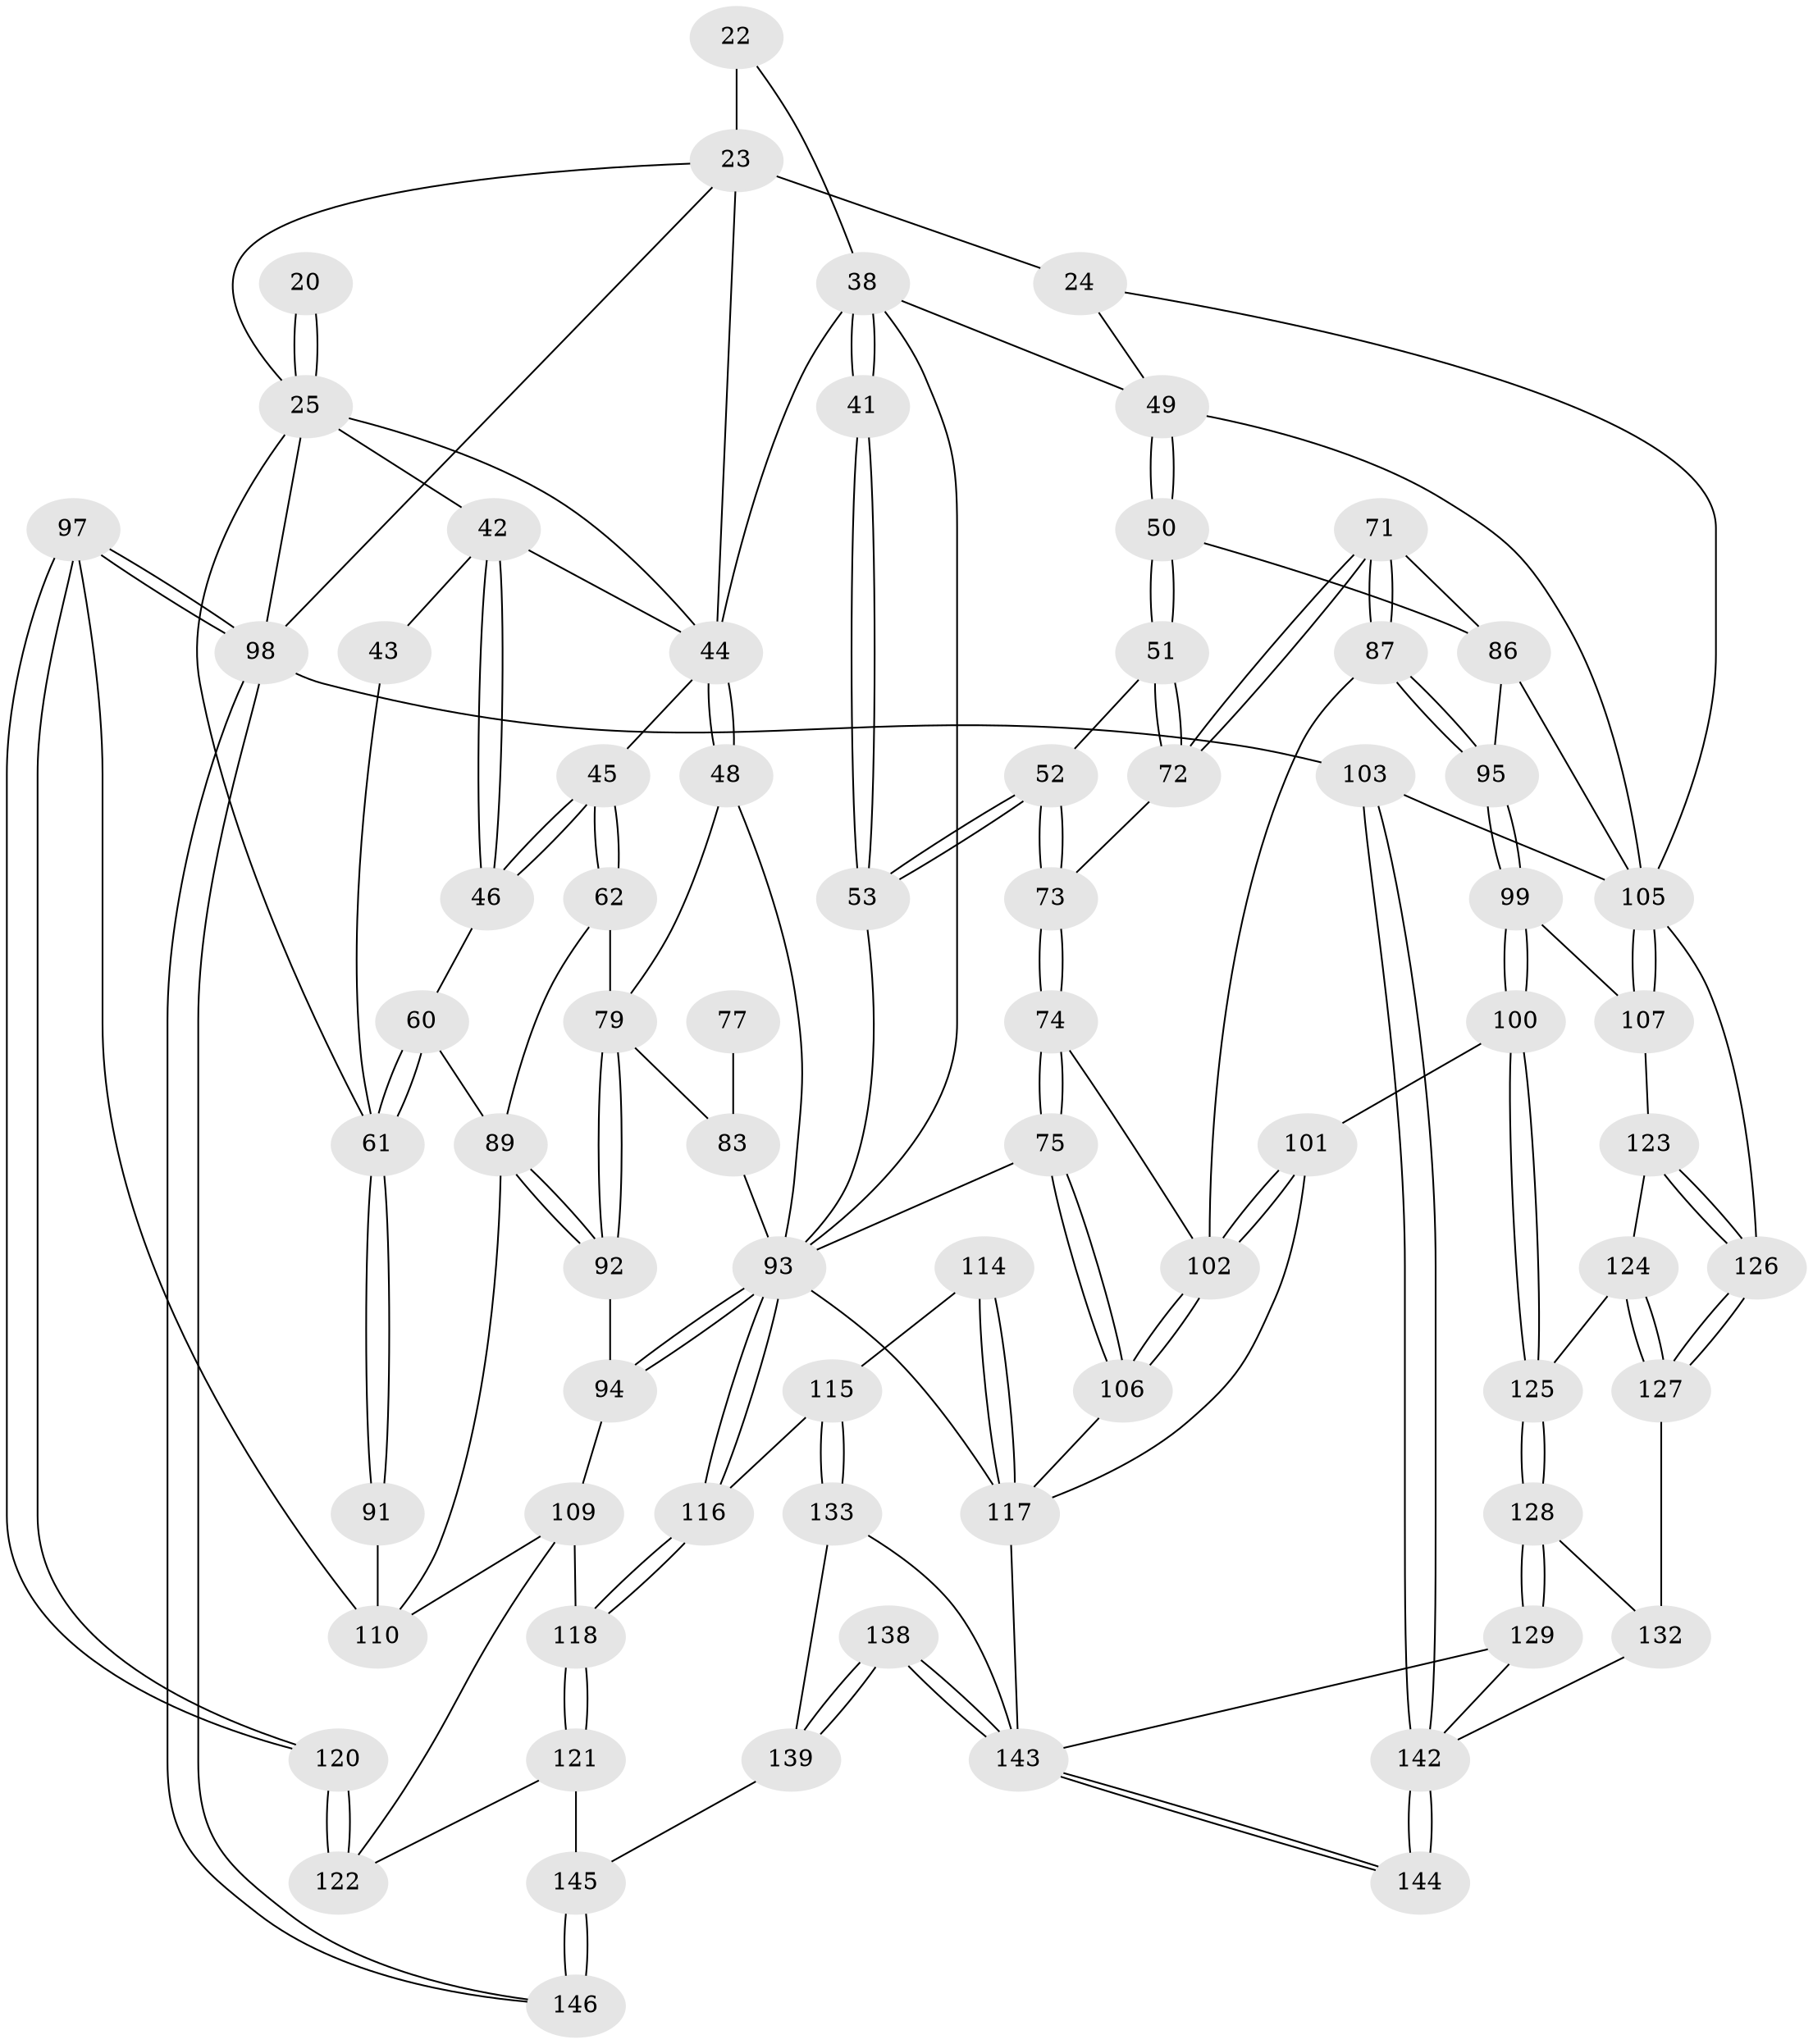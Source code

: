 // original degree distribution, {3: 0.0273972602739726, 5: 0.5205479452054794, 4: 0.2191780821917808, 6: 0.2328767123287671}
// Generated by graph-tools (version 1.1) at 2025/00/03/09/25 05:00:57]
// undirected, 73 vertices, 169 edges
graph export_dot {
graph [start="1"]
  node [color=gray90,style=filled];
  20 [pos="+0.17846042335969517+0.16922327730497536"];
  22 [pos="+0.5250925107895644+0.1607205697399167"];
  23 [pos="+0.43991134510525476+0.06123260197198575",super="+3+21"];
  24 [pos="+0.664692254219063+0.23037391824015907",super="+18"];
  25 [pos="+0.10552051587594119+0.2154310010707537",super="+9+19"];
  38 [pos="+0.4947924909336367+0.29281258302447327",super="+30+29+36"];
  41 [pos="+0.5689425419740569+0.3568115597282323"];
  42 [pos="+0.13329812142347108+0.3148141984118042",super="+33"];
  43 [pos="+0.05081875921681487+0.31775169496970873",super="+34"];
  44 [pos="+0.2279291390010154+0.33266559043723287",super="+31"];
  45 [pos="+0.17698560493448875+0.37119144141840654"];
  46 [pos="+0.13692741509701992+0.3274685253921676"];
  48 [pos="+0.2915657863967939+0.38009270770301123",super="+47"];
  49 [pos="+0.6936872297877759+0.372792066582663",super="+37"];
  50 [pos="+0.6937893798853733+0.3864968808713827"];
  51 [pos="+0.6108118999952046+0.41509993414819174"];
  52 [pos="+0.582061063183412+0.41766094121321634"];
  53 [pos="+0.5609839526733555+0.39738782134852996"];
  60 [pos="+0.14073972602194182+0.4619777811445133",super="+56"];
  61 [pos="+0+0.5296035855415037",super="+55+35+54"];
  62 [pos="+0.17134727414866283+0.4649064021999579"];
  71 [pos="+0.7527905224657924+0.5105014611162497"];
  72 [pos="+0.703336307392463+0.4940816162767609"];
  73 [pos="+0.5863645912536417+0.4897309134774317"];
  74 [pos="+0.5631628366263696+0.5719085360185596"];
  75 [pos="+0.5424108331145496+0.586501325972432"];
  77 [pos="+0.30544063912060315+0.5027216484866524"];
  79 [pos="+0.22456546275433667+0.5213961656414817",super="+65+64"];
  83 [pos="+0.37213304999569896+0.6156363838261625",super="+78+80"];
  86 [pos="+0.8562380055247533+0.5908706972395195",super="+84+70+67"];
  87 [pos="+0.7528658314884796+0.5198287328849421"];
  89 [pos="+0.0927554772114119+0.6305341432997966",super="+63"];
  91 [pos="+0+0.5486478162303918"];
  92 [pos="+0.22424552761258565+0.6023978392475381"];
  93 [pos="+0.37566742334469067+0.6718420742590868",super="+82+81+76"];
  94 [pos="+0.2549175830046017+0.6353693392862146"];
  95 [pos="+0.8180885555174581+0.6024705589426765"];
  97 [pos="+0+1"];
  98 [pos="+0+1",super="+10+11"];
  99 [pos="+0.8129214053944328+0.6280234312564068"];
  100 [pos="+0.7446829306841505+0.7366752111226734"];
  101 [pos="+0.7200322480352359+0.7377287983935245"];
  102 [pos="+0.7025243640082631+0.7119052925169931",super="+88"];
  103 [pos="+1+1",super="+14"];
  105 [pos="+1+0.6127816610679098",super="+85+104"];
  106 [pos="+0.5707709006543533+0.6411434914488809"];
  107 [pos="+0.9406802289735248+0.7285389416367373"];
  109 [pos="+0.11365102205327855+0.706259946143009",super="+108"];
  110 [pos="+0.09904068188306038+0.681403094807694",super="+96+90"];
  114 [pos="+0.53190538572557+0.7631229057354151"];
  115 [pos="+0.43939323645365375+0.7936882405508828"];
  116 [pos="+0.3734676595590175+0.6865611703573432"];
  117 [pos="+0.6175904803958949+0.857622344187335",super="+113+112"];
  118 [pos="+0.25533407583691936+0.8105918166399012"];
  120 [pos="+0+0.9437987517232919"];
  121 [pos="+0.24574978233662476+0.8801207533371604"];
  122 [pos="+0.19999122297625327+0.8789828201008569",super="+119"];
  123 [pos="+0.9127192164123933+0.7616770570461835"];
  124 [pos="+0.8904941974792445+0.7756287228470574"];
  125 [pos="+0.7775714864782669+0.7652023798247793"];
  126 [pos="+1+0.9273986407144358"];
  127 [pos="+0.8972443475282946+0.8940596322507308"];
  128 [pos="+0.7872889575648608+0.8294594354694459"];
  129 [pos="+0.7396068436161162+0.9263536471982337"];
  132 [pos="+0.8708821830167206+0.9063179323507168"];
  133 [pos="+0.44939373606658234+0.8651287054829105"];
  138 [pos="+0.4940154664503452+1"];
  139 [pos="+0.47454271712528634+1",super="+134"];
  142 [pos="+1+1",super="+140+141"];
  143 [pos="+0.602543311571412+1",super="+130+131+137"];
  144 [pos="+0.7629806553537686+1"];
  145 [pos="+0.4475305912411786+1",super="+135+136"];
  146 [pos="+0.16948622702825836+1"];
  20 -- 25 [weight=3];
  20 -- 25;
  22 -- 23 [weight=2];
  22 -- 38;
  23 -- 24 [weight=2];
  23 -- 98;
  23 -- 25;
  23 -- 44;
  24 -- 105;
  24 -- 49;
  25 -- 98;
  25 -- 61;
  25 -- 44;
  25 -- 42;
  38 -- 41 [weight=2];
  38 -- 41;
  38 -- 93;
  38 -- 44;
  38 -- 49;
  41 -- 53;
  41 -- 53;
  42 -- 43 [weight=2];
  42 -- 46;
  42 -- 46;
  42 -- 44;
  43 -- 61 [weight=2];
  44 -- 45;
  44 -- 48 [weight=2];
  44 -- 48;
  45 -- 46;
  45 -- 46;
  45 -- 62;
  45 -- 62;
  46 -- 60;
  48 -- 79;
  48 -- 93 [weight=2];
  49 -- 50;
  49 -- 50;
  49 -- 105;
  50 -- 51;
  50 -- 51;
  50 -- 86;
  51 -- 52;
  51 -- 72;
  51 -- 72;
  52 -- 53;
  52 -- 53;
  52 -- 73;
  52 -- 73;
  53 -- 93;
  60 -- 61 [weight=2];
  60 -- 61;
  60 -- 89;
  61 -- 91;
  61 -- 91;
  62 -- 89;
  62 -- 79;
  71 -- 72;
  71 -- 72;
  71 -- 87;
  71 -- 87;
  71 -- 86;
  72 -- 73;
  73 -- 74;
  73 -- 74;
  74 -- 75;
  74 -- 75;
  74 -- 102;
  75 -- 106;
  75 -- 106;
  75 -- 93;
  77 -- 83 [weight=3];
  79 -- 92;
  79 -- 92;
  79 -- 83 [weight=2];
  83 -- 93 [weight=2];
  86 -- 95;
  86 -- 105 [weight=2];
  87 -- 95;
  87 -- 95;
  87 -- 102;
  89 -- 92;
  89 -- 92;
  89 -- 110;
  91 -- 110 [weight=2];
  92 -- 94;
  93 -- 94;
  93 -- 94;
  93 -- 116;
  93 -- 116;
  93 -- 117;
  94 -- 109;
  95 -- 99;
  95 -- 99;
  97 -- 98;
  97 -- 98;
  97 -- 120;
  97 -- 120;
  97 -- 110;
  98 -- 146;
  98 -- 146;
  98 -- 103 [weight=3];
  99 -- 100;
  99 -- 100;
  99 -- 107;
  100 -- 101;
  100 -- 125;
  100 -- 125;
  101 -- 102;
  101 -- 102;
  101 -- 117;
  102 -- 106;
  102 -- 106;
  103 -- 142;
  103 -- 142;
  103 -- 105 [weight=2];
  105 -- 107;
  105 -- 107;
  105 -- 126;
  106 -- 117;
  107 -- 123;
  109 -- 110;
  109 -- 122;
  109 -- 118;
  114 -- 115;
  114 -- 117 [weight=2];
  114 -- 117;
  115 -- 116;
  115 -- 133;
  115 -- 133;
  116 -- 118;
  116 -- 118;
  117 -- 143;
  118 -- 121;
  118 -- 121;
  120 -- 122 [weight=2];
  120 -- 122;
  121 -- 122;
  121 -- 145;
  123 -- 124;
  123 -- 126;
  123 -- 126;
  124 -- 125;
  124 -- 127;
  124 -- 127;
  125 -- 128;
  125 -- 128;
  126 -- 127;
  126 -- 127;
  127 -- 132;
  128 -- 129;
  128 -- 129;
  128 -- 132;
  129 -- 143;
  129 -- 142;
  132 -- 142;
  133 -- 143;
  133 -- 139;
  138 -- 139;
  138 -- 139;
  138 -- 143 [weight=2];
  138 -- 143;
  139 -- 145 [weight=2];
  142 -- 144 [weight=2];
  142 -- 144;
  143 -- 144;
  143 -- 144;
  145 -- 146 [weight=2];
  145 -- 146;
}
